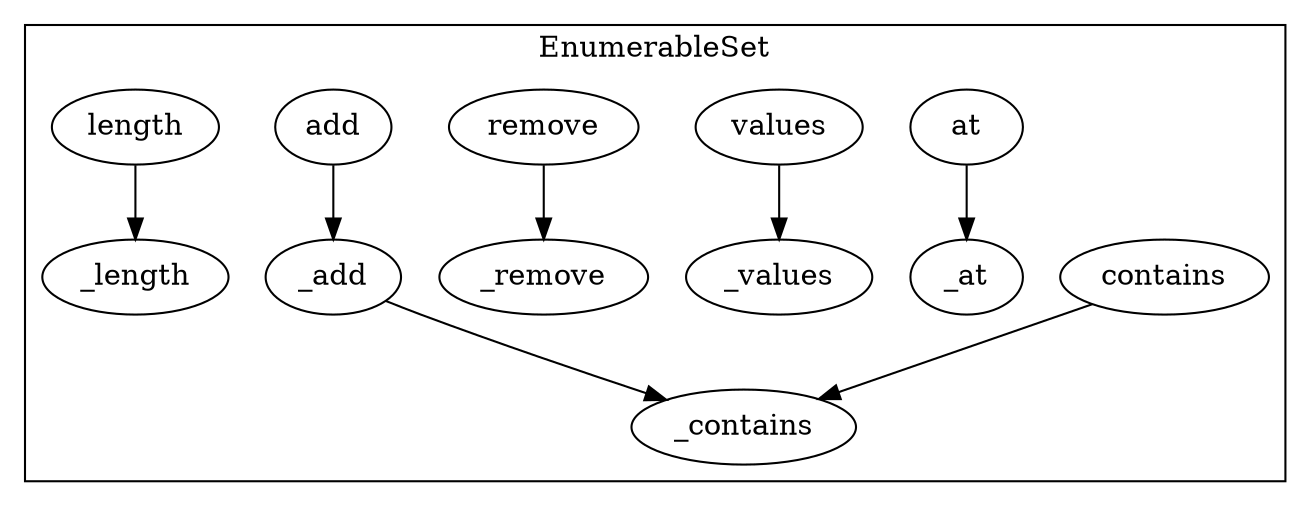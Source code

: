 strict digraph {
subgraph cluster_14171_EnumerableSet {
label = "EnumerableSet"
"14171__length" [label="_length"]
"14171_contains" [label="contains"]
"14171__values" [label="_values"]
"14171_at" [label="at"]
"14171_values" [label="values"]
"14171_remove" [label="remove"]
"14171_add" [label="add"]
"14171__remove" [label="_remove"]
"14171__add" [label="_add"]
"14171__at" [label="_at"]
"14171__contains" [label="_contains"]
"14171_length" [label="length"]
"14171_add" -> "14171__add"
"14171_length" -> "14171__length"
"14171__add" -> "14171__contains"
"14171_values" -> "14171__values"
"14171_contains" -> "14171__contains"
"14171_at" -> "14171__at"
"14171_remove" -> "14171__remove"
}subgraph cluster_solidity {
label = "[Solidity]"
}
}